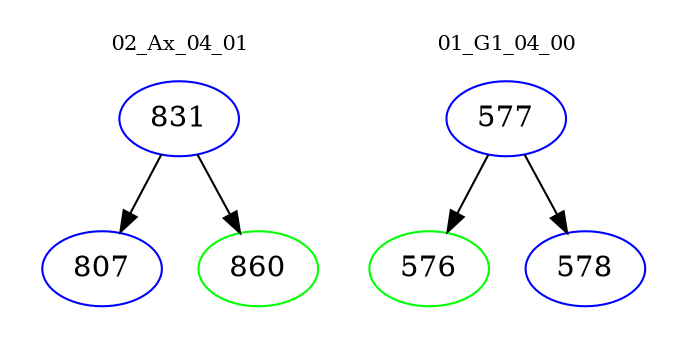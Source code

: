 digraph{
subgraph cluster_0 {
color = white
label = "02_Ax_04_01";
fontsize=10;
T0_831 [label="831", color="blue"]
T0_831 -> T0_807 [color="black"]
T0_807 [label="807", color="blue"]
T0_831 -> T0_860 [color="black"]
T0_860 [label="860", color="green"]
}
subgraph cluster_1 {
color = white
label = "01_G1_04_00";
fontsize=10;
T1_577 [label="577", color="blue"]
T1_577 -> T1_576 [color="black"]
T1_576 [label="576", color="green"]
T1_577 -> T1_578 [color="black"]
T1_578 [label="578", color="blue"]
}
}

